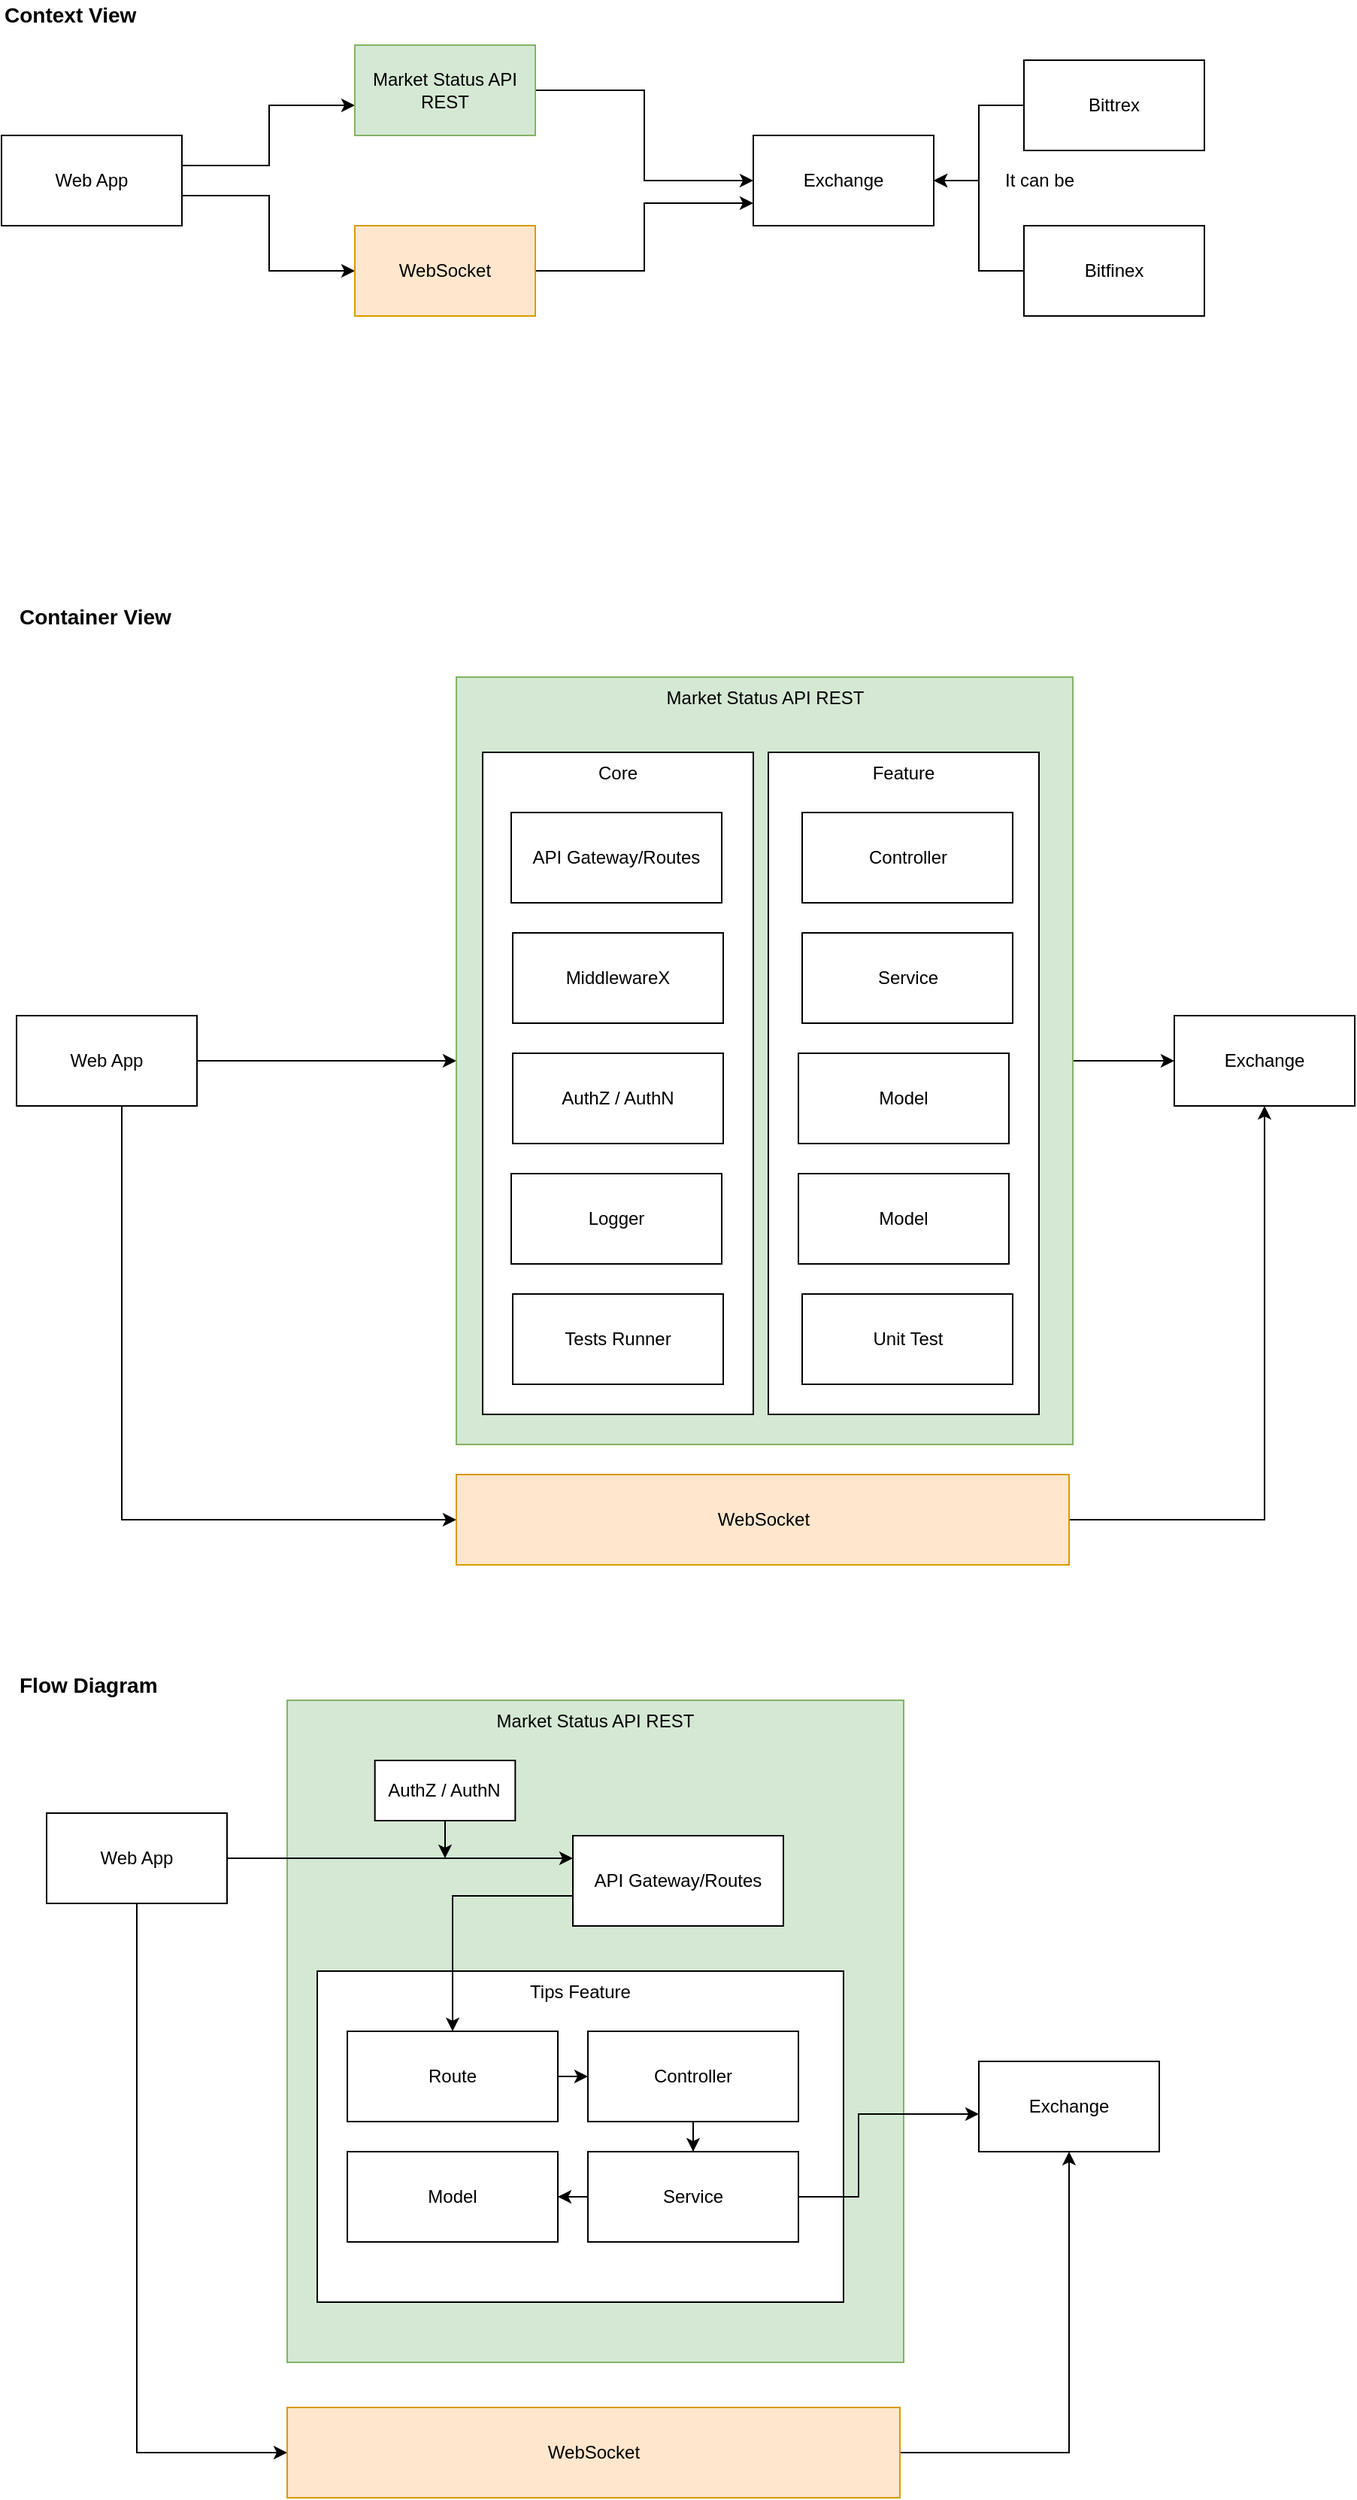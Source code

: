 <mxfile version="18.0.6" type="device"><diagram id="YIa5D5GZkQ0ulyG5kGzJ" name="Page-1"><mxGraphModel dx="414" dy="248" grid="1" gridSize="10" guides="1" tooltips="1" connect="1" arrows="1" fold="1" page="1" pageScale="1" pageWidth="850" pageHeight="1100" math="0" shadow="0"><root><mxCell id="0"/><mxCell id="1" parent="0"/><mxCell id="EhUngFgadKBF1iS-F2J3-85" value="Market Status API REST" style="rounded=0;whiteSpace=wrap;html=1;fillColor=#d5e8d4;strokeColor=#82b366;verticalAlign=top;" parent="1" vertex="1"><mxGeometry x="260" y="1250" width="410" height="440" as="geometry"/></mxCell><mxCell id="EhUngFgadKBF1iS-F2J3-10" style="edgeStyle=orthogonalEdgeStyle;rounded=0;orthogonalLoop=1;jettySize=auto;html=1;" parent="1" source="EhUngFgadKBF1iS-F2J3-1" target="EhUngFgadKBF1iS-F2J3-3" edge="1"><mxGeometry relative="1" as="geometry"><Array as="points"><mxPoint x="248" y="230"/><mxPoint x="248" y="190"/></Array></mxGeometry></mxCell><mxCell id="pZNat4jYHpYktMgos2Mx-6" style="edgeStyle=orthogonalEdgeStyle;rounded=0;orthogonalLoop=1;jettySize=auto;html=1;entryX=0;entryY=0.5;entryDx=0;entryDy=0;" edge="1" parent="1" source="EhUngFgadKBF1iS-F2J3-1" target="pZNat4jYHpYktMgos2Mx-1"><mxGeometry relative="1" as="geometry"><Array as="points"><mxPoint x="248" y="250"/><mxPoint x="248" y="300"/></Array></mxGeometry></mxCell><mxCell id="EhUngFgadKBF1iS-F2J3-1" value="Web App" style="rounded=0;whiteSpace=wrap;html=1;" parent="1" vertex="1"><mxGeometry x="70" y="210" width="120" height="60" as="geometry"/></mxCell><mxCell id="EhUngFgadKBF1iS-F2J3-2" value="Context View" style="text;html=1;align=left;verticalAlign=middle;resizable=0;points=[];autosize=1;strokeColor=none;fillColor=none;fontStyle=1;fontSize=14;" parent="1" vertex="1"><mxGeometry x="70" y="120" width="100" height="20" as="geometry"/></mxCell><mxCell id="EhUngFgadKBF1iS-F2J3-9" style="edgeStyle=orthogonalEdgeStyle;rounded=0;orthogonalLoop=1;jettySize=auto;html=1;" parent="1" source="EhUngFgadKBF1iS-F2J3-3" target="EhUngFgadKBF1iS-F2J3-4" edge="1"><mxGeometry relative="1" as="geometry"/></mxCell><mxCell id="EhUngFgadKBF1iS-F2J3-3" value="Market Status API REST" style="rounded=0;whiteSpace=wrap;html=1;fillColor=#d5e8d4;strokeColor=#82b366;" parent="1" vertex="1"><mxGeometry x="305" y="150" width="120" height="60" as="geometry"/></mxCell><mxCell id="EhUngFgadKBF1iS-F2J3-4" value="Exchange" style="rounded=0;whiteSpace=wrap;html=1;" parent="1" vertex="1"><mxGeometry x="570" y="210" width="120" height="60" as="geometry"/></mxCell><mxCell id="EhUngFgadKBF1iS-F2J3-7" style="edgeStyle=orthogonalEdgeStyle;rounded=0;orthogonalLoop=1;jettySize=auto;html=1;" parent="1" source="EhUngFgadKBF1iS-F2J3-5" target="EhUngFgadKBF1iS-F2J3-4" edge="1"><mxGeometry relative="1" as="geometry"/></mxCell><mxCell id="EhUngFgadKBF1iS-F2J3-5" value="Bittrex " style="rounded=0;whiteSpace=wrap;html=1;" parent="1" vertex="1"><mxGeometry x="750" y="160" width="120" height="60" as="geometry"/></mxCell><mxCell id="pZNat4jYHpYktMgos2Mx-3" style="edgeStyle=orthogonalEdgeStyle;rounded=0;orthogonalLoop=1;jettySize=auto;html=1;entryX=1;entryY=0.5;entryDx=0;entryDy=0;" edge="1" parent="1" source="EhUngFgadKBF1iS-F2J3-6" target="EhUngFgadKBF1iS-F2J3-4"><mxGeometry relative="1" as="geometry"/></mxCell><mxCell id="EhUngFgadKBF1iS-F2J3-6" value="Bitfinex  " style="rounded=0;whiteSpace=wrap;html=1;" parent="1" vertex="1"><mxGeometry x="750" y="270" width="120" height="60" as="geometry"/></mxCell><mxCell id="EhUngFgadKBF1iS-F2J3-16" value="It can be" style="text;html=1;align=center;verticalAlign=middle;resizable=0;points=[];autosize=1;strokeColor=none;fillColor=none;fontSize=12;" parent="1" vertex="1"><mxGeometry x="730" y="230" width="60" height="20" as="geometry"/></mxCell><mxCell id="EhUngFgadKBF1iS-F2J3-17" value="Container View&amp;nbsp;" style="text;html=1;align=left;verticalAlign=middle;resizable=0;points=[];autosize=1;strokeColor=none;fillColor=none;fontStyle=1;fontSize=14;" parent="1" vertex="1"><mxGeometry x="80" y="520" width="120" height="20" as="geometry"/></mxCell><mxCell id="EhUngFgadKBF1iS-F2J3-18" style="edgeStyle=orthogonalEdgeStyle;rounded=0;orthogonalLoop=1;jettySize=auto;html=1;" parent="1" source="EhUngFgadKBF1iS-F2J3-19" target="EhUngFgadKBF1iS-F2J3-21" edge="1"><mxGeometry relative="1" as="geometry"/></mxCell><mxCell id="pZNat4jYHpYktMgos2Mx-8" style="edgeStyle=orthogonalEdgeStyle;rounded=0;orthogonalLoop=1;jettySize=auto;html=1;entryX=0;entryY=0.5;entryDx=0;entryDy=0;" edge="1" parent="1" source="EhUngFgadKBF1iS-F2J3-19" target="pZNat4jYHpYktMgos2Mx-7"><mxGeometry relative="1" as="geometry"><Array as="points"><mxPoint x="150" y="1130"/></Array></mxGeometry></mxCell><mxCell id="EhUngFgadKBF1iS-F2J3-19" value="Web App" style="rounded=0;whiteSpace=wrap;html=1;" parent="1" vertex="1"><mxGeometry x="80" y="795" width="120" height="60" as="geometry"/></mxCell><mxCell id="EhUngFgadKBF1iS-F2J3-20" style="edgeStyle=orthogonalEdgeStyle;rounded=0;orthogonalLoop=1;jettySize=auto;html=1;" parent="1" source="EhUngFgadKBF1iS-F2J3-21" target="EhUngFgadKBF1iS-F2J3-22" edge="1"><mxGeometry relative="1" as="geometry"/></mxCell><mxCell id="EhUngFgadKBF1iS-F2J3-22" value="Exchange" style="rounded=0;whiteSpace=wrap;html=1;" parent="1" vertex="1"><mxGeometry x="850" y="795" width="120" height="60" as="geometry"/></mxCell><mxCell id="EhUngFgadKBF1iS-F2J3-32" value="Flow Diagram" style="text;html=1;align=left;verticalAlign=middle;resizable=0;points=[];autosize=1;strokeColor=none;fillColor=none;fontStyle=1;fontSize=14;" parent="1" vertex="1"><mxGeometry x="80" y="1230" width="110" height="20" as="geometry"/></mxCell><mxCell id="EhUngFgadKBF1iS-F2J3-42" value="" style="group" parent="1" vertex="1" connectable="0"><mxGeometry x="372.5" y="570" width="410" height="520" as="geometry"/></mxCell><mxCell id="EhUngFgadKBF1iS-F2J3-21" value="Market Status API REST" style="rounded=0;whiteSpace=wrap;html=1;fillColor=#d5e8d4;strokeColor=#82b366;verticalAlign=top;" parent="EhUngFgadKBF1iS-F2J3-42" vertex="1"><mxGeometry width="410" height="510" as="geometry"/></mxCell><mxCell id="EhUngFgadKBF1iS-F2J3-49" value="" style="group" parent="EhUngFgadKBF1iS-F2J3-42" vertex="1" connectable="0"><mxGeometry x="17.5" y="50" width="180" height="440" as="geometry"/></mxCell><mxCell id="EhUngFgadKBF1iS-F2J3-43" value="Core" style="rounded=0;whiteSpace=wrap;html=1;fontSize=12;verticalAlign=top;" parent="EhUngFgadKBF1iS-F2J3-49" vertex="1"><mxGeometry width="180" height="440" as="geometry"/></mxCell><mxCell id="EhUngFgadKBF1iS-F2J3-44" value="API Gateway/Routes" style="rounded=0;whiteSpace=wrap;html=1;fontSize=12;" parent="EhUngFgadKBF1iS-F2J3-49" vertex="1"><mxGeometry x="19" y="40" width="140" height="60" as="geometry"/></mxCell><mxCell id="EhUngFgadKBF1iS-F2J3-45" value="MiddlewareX" style="rounded=0;whiteSpace=wrap;html=1;fontSize=12;" parent="EhUngFgadKBF1iS-F2J3-49" vertex="1"><mxGeometry x="20" y="120" width="140" height="60" as="geometry"/></mxCell><mxCell id="EhUngFgadKBF1iS-F2J3-46" value="AuthZ / AuthN" style="rounded=0;whiteSpace=wrap;html=1;fontSize=12;" parent="EhUngFgadKBF1iS-F2J3-49" vertex="1"><mxGeometry x="20" y="200" width="140" height="60" as="geometry"/></mxCell><mxCell id="EhUngFgadKBF1iS-F2J3-47" value="Logger" style="rounded=0;whiteSpace=wrap;html=1;fontSize=12;" parent="EhUngFgadKBF1iS-F2J3-49" vertex="1"><mxGeometry x="19" y="280" width="140" height="60" as="geometry"/></mxCell><mxCell id="EhUngFgadKBF1iS-F2J3-90" value="Tests Runner" style="rounded=0;whiteSpace=wrap;html=1;fontSize=12;" parent="EhUngFgadKBF1iS-F2J3-49" vertex="1"><mxGeometry x="20" y="360" width="140" height="60" as="geometry"/></mxCell><mxCell id="EhUngFgadKBF1iS-F2J3-56" value="" style="group" parent="EhUngFgadKBF1iS-F2J3-42" vertex="1" connectable="0"><mxGeometry x="207.5" y="50" width="180" height="440" as="geometry"/></mxCell><mxCell id="EhUngFgadKBF1iS-F2J3-50" value="Feature" style="rounded=0;whiteSpace=wrap;html=1;fontSize=12;verticalAlign=top;" parent="EhUngFgadKBF1iS-F2J3-56" vertex="1"><mxGeometry width="180" height="440" as="geometry"/></mxCell><mxCell id="EhUngFgadKBF1iS-F2J3-51" value="Controller" style="rounded=0;whiteSpace=wrap;html=1;fontSize=12;" parent="EhUngFgadKBF1iS-F2J3-56" vertex="1"><mxGeometry x="22.5" y="40" width="140" height="60" as="geometry"/></mxCell><mxCell id="EhUngFgadKBF1iS-F2J3-52" value="Service" style="rounded=0;whiteSpace=wrap;html=1;fontSize=12;" parent="EhUngFgadKBF1iS-F2J3-56" vertex="1"><mxGeometry x="22.5" y="120" width="140" height="60" as="geometry"/></mxCell><mxCell id="EhUngFgadKBF1iS-F2J3-53" value="Model" style="rounded=0;whiteSpace=wrap;html=1;fontSize=12;" parent="EhUngFgadKBF1iS-F2J3-56" vertex="1"><mxGeometry x="20" y="200" width="140" height="60" as="geometry"/></mxCell><mxCell id="EhUngFgadKBF1iS-F2J3-54" value="Model" style="rounded=0;whiteSpace=wrap;html=1;fontSize=12;" parent="EhUngFgadKBF1iS-F2J3-56" vertex="1"><mxGeometry x="20" y="280" width="140" height="60" as="geometry"/></mxCell><mxCell id="EhUngFgadKBF1iS-F2J3-55" value="Unit Test" style="rounded=0;whiteSpace=wrap;html=1;fontSize=12;" parent="EhUngFgadKBF1iS-F2J3-56" vertex="1"><mxGeometry x="22.5" y="360" width="140" height="60" as="geometry"/></mxCell><mxCell id="EhUngFgadKBF1iS-F2J3-107" style="edgeStyle=orthogonalEdgeStyle;rounded=0;orthogonalLoop=1;jettySize=auto;html=1;entryX=0;entryY=0.25;entryDx=0;entryDy=0;fontSize=12;" parent="1" source="EhUngFgadKBF1iS-F2J3-57" target="EhUngFgadKBF1iS-F2J3-58" edge="1"><mxGeometry relative="1" as="geometry"/></mxCell><mxCell id="pZNat4jYHpYktMgos2Mx-11" style="edgeStyle=orthogonalEdgeStyle;rounded=0;orthogonalLoop=1;jettySize=auto;html=1;entryX=0;entryY=0.5;entryDx=0;entryDy=0;" edge="1" parent="1" source="EhUngFgadKBF1iS-F2J3-57" target="pZNat4jYHpYktMgos2Mx-10"><mxGeometry relative="1" as="geometry"><Array as="points"><mxPoint x="160" y="1750"/></Array></mxGeometry></mxCell><mxCell id="EhUngFgadKBF1iS-F2J3-57" value="Web App" style="rounded=0;whiteSpace=wrap;html=1;" parent="1" vertex="1"><mxGeometry x="100" y="1325" width="120" height="60" as="geometry"/></mxCell><mxCell id="EhUngFgadKBF1iS-F2J3-58" value="API Gateway/Routes" style="rounded=0;whiteSpace=wrap;html=1;fontSize=12;" parent="1" vertex="1"><mxGeometry x="450" y="1340" width="140" height="60" as="geometry"/></mxCell><mxCell id="EhUngFgadKBF1iS-F2J3-108" style="edgeStyle=orthogonalEdgeStyle;rounded=0;orthogonalLoop=1;jettySize=auto;html=1;fontSize=12;exitX=0.5;exitY=1;exitDx=0;exitDy=0;" parent="1" source="EhUngFgadKBF1iS-F2J3-60" edge="1"><mxGeometry relative="1" as="geometry"><mxPoint x="365" y="1355" as="targetPoint"/><mxPoint x="364.944" y="1335" as="sourcePoint"/></mxGeometry></mxCell><mxCell id="EhUngFgadKBF1iS-F2J3-60" value="AuthZ / AuthN" style="rounded=0;whiteSpace=wrap;html=1;fontSize=12;" parent="1" vertex="1"><mxGeometry x="318.34" y="1290" width="93.33" height="40" as="geometry"/></mxCell><mxCell id="EhUngFgadKBF1iS-F2J3-91" value="" style="group" parent="1" vertex="1" connectable="0"><mxGeometry x="280" y="1430" width="350" height="220" as="geometry"/></mxCell><mxCell id="EhUngFgadKBF1iS-F2J3-61" value="Tips Feature" style="rounded=0;whiteSpace=wrap;html=1;fontSize=12;verticalAlign=top;" parent="EhUngFgadKBF1iS-F2J3-91" vertex="1"><mxGeometry width="350" height="220" as="geometry"/></mxCell><mxCell id="EhUngFgadKBF1iS-F2J3-96" style="edgeStyle=orthogonalEdgeStyle;rounded=0;orthogonalLoop=1;jettySize=auto;html=1;entryX=0;entryY=0.5;entryDx=0;entryDy=0;fontSize=12;" parent="EhUngFgadKBF1iS-F2J3-91" source="EhUngFgadKBF1iS-F2J3-65" target="EhUngFgadKBF1iS-F2J3-86" edge="1"><mxGeometry relative="1" as="geometry"/></mxCell><mxCell id="EhUngFgadKBF1iS-F2J3-65" value="Route" style="rounded=0;whiteSpace=wrap;html=1;fontSize=12;" parent="EhUngFgadKBF1iS-F2J3-91" vertex="1"><mxGeometry x="20" y="40" width="140" height="60" as="geometry"/></mxCell><mxCell id="EhUngFgadKBF1iS-F2J3-97" style="edgeStyle=orthogonalEdgeStyle;rounded=0;orthogonalLoop=1;jettySize=auto;html=1;entryX=0.5;entryY=0;entryDx=0;entryDy=0;fontSize=12;" parent="EhUngFgadKBF1iS-F2J3-91" source="EhUngFgadKBF1iS-F2J3-86" target="EhUngFgadKBF1iS-F2J3-88" edge="1"><mxGeometry relative="1" as="geometry"/></mxCell><mxCell id="EhUngFgadKBF1iS-F2J3-86" value="Controller" style="rounded=0;whiteSpace=wrap;html=1;fontSize=12;" parent="EhUngFgadKBF1iS-F2J3-91" vertex="1"><mxGeometry x="180" y="40" width="140" height="60" as="geometry"/></mxCell><mxCell id="EhUngFgadKBF1iS-F2J3-98" style="edgeStyle=orthogonalEdgeStyle;rounded=0;orthogonalLoop=1;jettySize=auto;html=1;fontSize=12;" parent="EhUngFgadKBF1iS-F2J3-91" source="EhUngFgadKBF1iS-F2J3-88" target="EhUngFgadKBF1iS-F2J3-89" edge="1"><mxGeometry relative="1" as="geometry"/></mxCell><mxCell id="EhUngFgadKBF1iS-F2J3-88" value="Service" style="rounded=0;whiteSpace=wrap;html=1;fontSize=12;" parent="EhUngFgadKBF1iS-F2J3-91" vertex="1"><mxGeometry x="180" y="120" width="140" height="60" as="geometry"/></mxCell><mxCell id="EhUngFgadKBF1iS-F2J3-89" value="Model" style="rounded=0;whiteSpace=wrap;html=1;fontSize=12;" parent="EhUngFgadKBF1iS-F2J3-91" vertex="1"><mxGeometry x="20" y="120" width="140" height="60" as="geometry"/></mxCell><mxCell id="EhUngFgadKBF1iS-F2J3-92" value="Exchange" style="rounded=0;whiteSpace=wrap;html=1;" parent="1" vertex="1"><mxGeometry x="720" y="1490" width="120" height="60" as="geometry"/></mxCell><mxCell id="EhUngFgadKBF1iS-F2J3-105" style="edgeStyle=orthogonalEdgeStyle;rounded=0;orthogonalLoop=1;jettySize=auto;html=1;fontSize=12;" parent="1" source="EhUngFgadKBF1iS-F2J3-58" target="EhUngFgadKBF1iS-F2J3-65" edge="1"><mxGeometry relative="1" as="geometry"><Array as="points"><mxPoint x="370" y="1380"/></Array></mxGeometry></mxCell><mxCell id="EhUngFgadKBF1iS-F2J3-95" style="edgeStyle=orthogonalEdgeStyle;rounded=0;orthogonalLoop=1;jettySize=auto;html=1;fontSize=12;entryX=0;entryY=0.75;entryDx=0;entryDy=0;" parent="1" source="EhUngFgadKBF1iS-F2J3-88" edge="1"><mxGeometry relative="1" as="geometry"><mxPoint x="720" y="1525" as="targetPoint"/><Array as="points"><mxPoint x="640" y="1580"/><mxPoint x="640" y="1525"/></Array></mxGeometry></mxCell><mxCell id="pZNat4jYHpYktMgos2Mx-4" style="edgeStyle=orthogonalEdgeStyle;rounded=0;orthogonalLoop=1;jettySize=auto;html=1;entryX=0;entryY=0.75;entryDx=0;entryDy=0;" edge="1" parent="1" source="pZNat4jYHpYktMgos2Mx-1" target="EhUngFgadKBF1iS-F2J3-4"><mxGeometry relative="1" as="geometry"/></mxCell><mxCell id="pZNat4jYHpYktMgos2Mx-1" value="WebSocket" style="rounded=0;whiteSpace=wrap;html=1;fillColor=#ffe6cc;strokeColor=#d79b00;" vertex="1" parent="1"><mxGeometry x="305" y="270" width="120" height="60" as="geometry"/></mxCell><mxCell id="pZNat4jYHpYktMgos2Mx-9" style="edgeStyle=orthogonalEdgeStyle;rounded=0;orthogonalLoop=1;jettySize=auto;html=1;" edge="1" parent="1" source="pZNat4jYHpYktMgos2Mx-7" target="EhUngFgadKBF1iS-F2J3-22"><mxGeometry relative="1" as="geometry"/></mxCell><mxCell id="pZNat4jYHpYktMgos2Mx-7" value="WebSocket" style="rounded=0;whiteSpace=wrap;html=1;fillColor=#ffe6cc;strokeColor=#d79b00;" vertex="1" parent="1"><mxGeometry x="372.5" y="1100" width="407.5" height="60" as="geometry"/></mxCell><mxCell id="pZNat4jYHpYktMgos2Mx-12" style="edgeStyle=orthogonalEdgeStyle;rounded=0;orthogonalLoop=1;jettySize=auto;html=1;entryX=0.5;entryY=1;entryDx=0;entryDy=0;" edge="1" parent="1" source="pZNat4jYHpYktMgos2Mx-10" target="EhUngFgadKBF1iS-F2J3-92"><mxGeometry relative="1" as="geometry"/></mxCell><mxCell id="pZNat4jYHpYktMgos2Mx-10" value="WebSocket" style="rounded=0;whiteSpace=wrap;html=1;fillColor=#ffe6cc;strokeColor=#d79b00;" vertex="1" parent="1"><mxGeometry x="260" y="1720" width="407.5" height="60" as="geometry"/></mxCell></root></mxGraphModel></diagram></mxfile>
